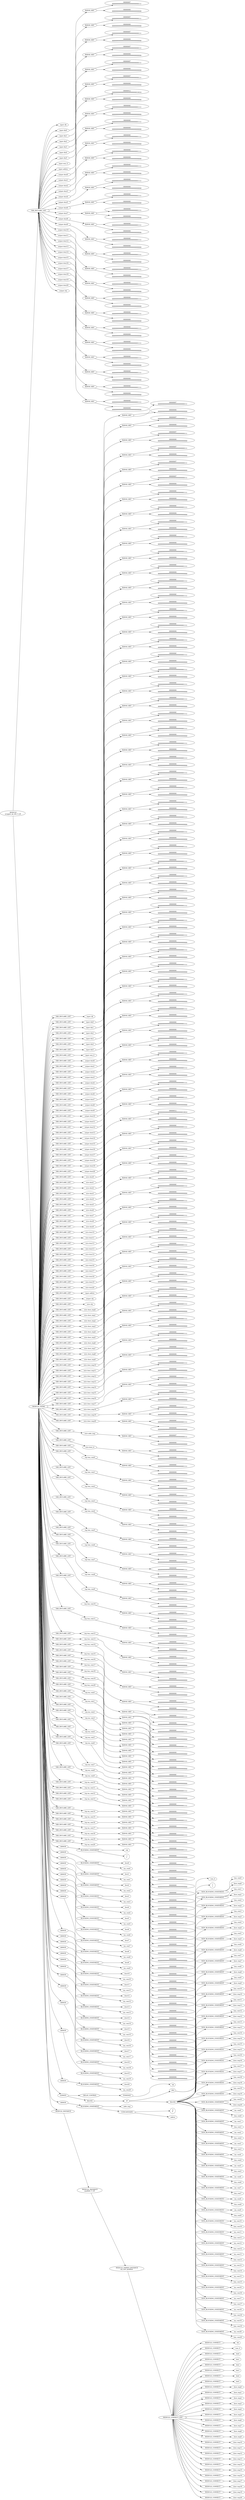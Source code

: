 digraph G {	
rankdir=LR;	
ranksep=.25;
	0 [label=< MODULE<br/>wrapper_qs_intr_5_20>];
	1 [label=< VAR_DECLARE_LIST>];
	0 -> 1;
	2 [label=< input clk>];
	1 -> 2;
	3 [label=< input din0>];
	1 -> 3;
	4 [label=<RANGE_REF>];
	3 -> 4;
	5 [label=< 00000007<br/>00000000000000000000000000000111>];
	4 -> 5;
	6 [label=< 00000000<br/>00000000000000000000000000000000>];
	4 -> 6;
	7 [label=< input din1>];
	1 -> 7;
	8 [label=<RANGE_REF>];
	7 -> 8;
	9 [label=< 00000007<br/>00000000000000000000000000000111>];
	8 -> 9;
	10 [label=< 00000000<br/>00000000000000000000000000000000>];
	8 -> 10;
	11 [label=< input din2>];
	1 -> 11;
	12 [label=<RANGE_REF>];
	11 -> 12;
	13 [label=< 00000007<br/>00000000000000000000000000000111>];
	12 -> 13;
	14 [label=< 00000000<br/>00000000000000000000000000000000>];
	12 -> 14;
	15 [label=< input din3>];
	1 -> 15;
	16 [label=<RANGE_REF>];
	15 -> 16;
	17 [label=< 00000007<br/>00000000000000000000000000000111>];
	16 -> 17;
	18 [label=< 00000000<br/>00000000000000000000000000000000>];
	16 -> 18;
	19 [label=< input din4>];
	1 -> 19;
	20 [label=<RANGE_REF>];
	19 -> 20;
	21 [label=< 00000007<br/>00000000000000000000000000000111>];
	20 -> 21;
	22 [label=< 00000000<br/>00000000000000000000000000000000>];
	20 -> 22;
	23 [label=< input din5>];
	1 -> 23;
	24 [label=<RANGE_REF>];
	23 -> 24;
	25 [label=< 00000007<br/>00000000000000000000000000000111>];
	24 -> 25;
	26 [label=< 00000000<br/>00000000000000000000000000000000>];
	24 -> 26;
	27 [label=< input wen_4>];
	1 -> 27;
	28 [label=< input addrin>];
	1 -> 28;
	29 [label=<RANGE_REF>];
	28 -> 29;
	30 [label=< 00000012<br/>00000000000000000000000000010010>];
	29 -> 30;
	31 [label=< 00000000<br/>00000000000000000000000000000000>];
	29 -> 31;
	32 [label=< output dout0>];
	1 -> 32;
	33 [label=<RANGE_REF>];
	32 -> 33;
	34 [label=< 0000000f<br/>00000000000000000000000000001111>];
	33 -> 34;
	35 [label=< 00000000<br/>00000000000000000000000000000000>];
	33 -> 35;
	36 [label=< output dout1>];
	1 -> 36;
	37 [label=<RANGE_REF>];
	36 -> 37;
	38 [label=< 0000000f<br/>00000000000000000000000000001111>];
	37 -> 38;
	39 [label=< 00000000<br/>00000000000000000000000000000000>];
	37 -> 39;
	40 [label=< output dout2>];
	1 -> 40;
	41 [label=<RANGE_REF>];
	40 -> 41;
	42 [label=< 0000000f<br/>00000000000000000000000000001111>];
	41 -> 42;
	43 [label=< 00000000<br/>00000000000000000000000000000000>];
	41 -> 43;
	44 [label=< output dout3>];
	1 -> 44;
	45 [label=<RANGE_REF>];
	44 -> 45;
	46 [label=< 0000000f<br/>00000000000000000000000000001111>];
	45 -> 46;
	47 [label=< 00000000<br/>00000000000000000000000000000000>];
	45 -> 47;
	48 [label=< output dout4>];
	1 -> 48;
	49 [label=<RANGE_REF>];
	48 -> 49;
	50 [label=< 0000000f<br/>00000000000000000000000000001111>];
	49 -> 50;
	51 [label=< 00000000<br/>00000000000000000000000000000000>];
	49 -> 51;
	52 [label=< output dout5>];
	1 -> 52;
	53 [label=<RANGE_REF>];
	52 -> 53;
	54 [label=< 0000000f<br/>00000000000000000000000000001111>];
	53 -> 54;
	55 [label=< 00000000<br/>00000000000000000000000000000000>];
	53 -> 55;
	56 [label=< output dout6>];
	1 -> 56;
	57 [label=<RANGE_REF>];
	56 -> 57;
	58 [label=< 0000000f<br/>00000000000000000000000000001111>];
	57 -> 58;
	59 [label=< 00000000<br/>00000000000000000000000000000000>];
	57 -> 59;
	60 [label=< output dout7>];
	1 -> 60;
	61 [label=<RANGE_REF>];
	60 -> 61;
	62 [label=< 0000000f<br/>00000000000000000000000000001111>];
	61 -> 62;
	63 [label=< 00000000<br/>00000000000000000000000000000000>];
	61 -> 63;
	64 [label=< output dout8>];
	1 -> 64;
	65 [label=<RANGE_REF>];
	64 -> 65;
	66 [label=< 0000000f<br/>00000000000000000000000000001111>];
	65 -> 66;
	67 [label=< 00000000<br/>00000000000000000000000000000000>];
	65 -> 67;
	68 [label=< output dout9>];
	1 -> 68;
	69 [label=<RANGE_REF>];
	68 -> 69;
	70 [label=< 0000000f<br/>00000000000000000000000000001111>];
	69 -> 70;
	71 [label=< 00000000<br/>00000000000000000000000000000000>];
	69 -> 71;
	72 [label=< output dout10>];
	1 -> 72;
	73 [label=<RANGE_REF>];
	72 -> 73;
	74 [label=< 0000000f<br/>00000000000000000000000000001111>];
	73 -> 74;
	75 [label=< 00000000<br/>00000000000000000000000000000000>];
	73 -> 75;
	76 [label=< output dout11>];
	1 -> 76;
	77 [label=<RANGE_REF>];
	76 -> 77;
	78 [label=< 0000000f<br/>00000000000000000000000000001111>];
	77 -> 78;
	79 [label=< 00000000<br/>00000000000000000000000000000000>];
	77 -> 79;
	80 [label=< output dout12>];
	1 -> 80;
	81 [label=<RANGE_REF>];
	80 -> 81;
	82 [label=< 0000000f<br/>00000000000000000000000000001111>];
	81 -> 82;
	83 [label=< 00000000<br/>00000000000000000000000000000000>];
	81 -> 83;
	84 [label=< output dout13>];
	1 -> 84;
	85 [label=<RANGE_REF>];
	84 -> 85;
	86 [label=< 0000000f<br/>00000000000000000000000000001111>];
	85 -> 86;
	87 [label=< 00000000<br/>00000000000000000000000000000000>];
	85 -> 87;
	88 [label=< output dout14>];
	1 -> 88;
	89 [label=<RANGE_REF>];
	88 -> 89;
	90 [label=< 0000000f<br/>00000000000000000000000000001111>];
	89 -> 90;
	91 [label=< 00000000<br/>00000000000000000000000000000000>];
	89 -> 91;
	92 [label=< output dout15>];
	1 -> 92;
	93 [label=<RANGE_REF>];
	92 -> 93;
	94 [label=< 0000000f<br/>00000000000000000000000000001111>];
	93 -> 94;
	95 [label=< 00000000<br/>00000000000000000000000000000000>];
	93 -> 95;
	96 [label=< output dout16>];
	1 -> 96;
	97 [label=<RANGE_REF>];
	96 -> 97;
	98 [label=< 0000000f<br/>00000000000000000000000000001111>];
	97 -> 98;
	99 [label=< 00000000<br/>00000000000000000000000000000000>];
	97 -> 99;
	100 [label=< output dout17>];
	1 -> 100;
	101 [label=<RANGE_REF>];
	100 -> 101;
	102 [label=< 0000000f<br/>00000000000000000000000000001111>];
	101 -> 102;
	103 [label=< 00000000<br/>00000000000000000000000000000000>];
	101 -> 103;
	104 [label=< output dout18>];
	1 -> 104;
	105 [label=<RANGE_REF>];
	104 -> 105;
	106 [label=< 0000000f<br/>00000000000000000000000000001111>];
	105 -> 106;
	107 [label=< 00000000<br/>00000000000000000000000000000000>];
	105 -> 107;
	108 [label=< output dout19>];
	1 -> 108;
	109 [label=<RANGE_REF>];
	108 -> 109;
	110 [label=< 0000000f<br/>00000000000000000000000000001111>];
	109 -> 110;
	111 [label=< 00000000<br/>00000000000000000000000000000000>];
	109 -> 111;
	112 [label=< output dout20>];
	1 -> 112;
	113 [label=<RANGE_REF>];
	112 -> 113;
	114 [label=< 0000000f<br/>00000000000000000000000000001111>];
	113 -> 114;
	115 [label=< 00000000<br/>00000000000000000000000000000000>];
	113 -> 115;
	116 [label=< output rdy>];
	1 -> 116;
	117 [label=< MODULE_ITEMS>];
	0 -> 117;
	118 [label=< VAR_DECLARE_LIST>];
	117 -> 118;
	119 [label=< input clk>];
	118 -> 119;
	120 [label=< VAR_DECLARE_LIST>];
	117 -> 120;
	121 [label=< input din0>];
	120 -> 121;
	122 [label=<RANGE_REF>];
	121 -> 122;
	123 [label=< 00000007<br/>00000000000000000000000000000111>];
	122 -> 123;
	124 [label=< 00000000<br/>00000000000000000000000000000000>];
	122 -> 124;
	125 [label=< VAR_DECLARE_LIST>];
	117 -> 125;
	126 [label=< input din1>];
	125 -> 126;
	127 [label=<RANGE_REF>];
	126 -> 127;
	128 [label=< 00000007<br/>00000000000000000000000000000111>];
	127 -> 128;
	129 [label=< 00000000<br/>00000000000000000000000000000000>];
	127 -> 129;
	130 [label=< VAR_DECLARE_LIST>];
	117 -> 130;
	131 [label=< input din2>];
	130 -> 131;
	132 [label=<RANGE_REF>];
	131 -> 132;
	133 [label=< 00000007<br/>00000000000000000000000000000111>];
	132 -> 133;
	134 [label=< 00000000<br/>00000000000000000000000000000000>];
	132 -> 134;
	135 [label=< VAR_DECLARE_LIST>];
	117 -> 135;
	136 [label=< input din3>];
	135 -> 136;
	137 [label=<RANGE_REF>];
	136 -> 137;
	138 [label=< 00000007<br/>00000000000000000000000000000111>];
	137 -> 138;
	139 [label=< 00000000<br/>00000000000000000000000000000000>];
	137 -> 139;
	140 [label=< VAR_DECLARE_LIST>];
	117 -> 140;
	141 [label=< input din4>];
	140 -> 141;
	142 [label=<RANGE_REF>];
	141 -> 142;
	143 [label=< 00000007<br/>00000000000000000000000000000111>];
	142 -> 143;
	144 [label=< 00000000<br/>00000000000000000000000000000000>];
	142 -> 144;
	145 [label=< VAR_DECLARE_LIST>];
	117 -> 145;
	146 [label=< input din5>];
	145 -> 146;
	147 [label=<RANGE_REF>];
	146 -> 147;
	148 [label=< 00000007<br/>00000000000000000000000000000111>];
	147 -> 148;
	149 [label=< 00000000<br/>00000000000000000000000000000000>];
	147 -> 149;
	150 [label=< VAR_DECLARE_LIST>];
	117 -> 150;
	151 [label=< input wen_4>];
	150 -> 151;
	152 [label=< VAR_DECLARE_LIST>];
	117 -> 152;
	153 [label=< output dout0>];
	152 -> 153;
	154 [label=<RANGE_REF>];
	153 -> 154;
	155 [label=< 0000000f<br/>00000000000000000000000000001111>];
	154 -> 155;
	156 [label=< 00000000<br/>00000000000000000000000000000000>];
	154 -> 156;
	157 [label=< VAR_DECLARE_LIST>];
	117 -> 157;
	158 [label=< output dout1>];
	157 -> 158;
	159 [label=<RANGE_REF>];
	158 -> 159;
	160 [label=< 0000000f<br/>00000000000000000000000000001111>];
	159 -> 160;
	161 [label=< 00000000<br/>00000000000000000000000000000000>];
	159 -> 161;
	162 [label=< VAR_DECLARE_LIST>];
	117 -> 162;
	163 [label=< output dout2>];
	162 -> 163;
	164 [label=<RANGE_REF>];
	163 -> 164;
	165 [label=< 0000000f<br/>00000000000000000000000000001111>];
	164 -> 165;
	166 [label=< 00000000<br/>00000000000000000000000000000000>];
	164 -> 166;
	167 [label=< VAR_DECLARE_LIST>];
	117 -> 167;
	168 [label=< output dout3>];
	167 -> 168;
	169 [label=<RANGE_REF>];
	168 -> 169;
	170 [label=< 0000000f<br/>00000000000000000000000000001111>];
	169 -> 170;
	171 [label=< 00000000<br/>00000000000000000000000000000000>];
	169 -> 171;
	172 [label=< VAR_DECLARE_LIST>];
	117 -> 172;
	173 [label=< output dout4>];
	172 -> 173;
	174 [label=<RANGE_REF>];
	173 -> 174;
	175 [label=< 0000000f<br/>00000000000000000000000000001111>];
	174 -> 175;
	176 [label=< 00000000<br/>00000000000000000000000000000000>];
	174 -> 176;
	177 [label=< VAR_DECLARE_LIST>];
	117 -> 177;
	178 [label=< output dout5>];
	177 -> 178;
	179 [label=<RANGE_REF>];
	178 -> 179;
	180 [label=< 0000000f<br/>00000000000000000000000000001111>];
	179 -> 180;
	181 [label=< 00000000<br/>00000000000000000000000000000000>];
	179 -> 181;
	182 [label=< VAR_DECLARE_LIST>];
	117 -> 182;
	183 [label=< output dout6>];
	182 -> 183;
	184 [label=<RANGE_REF>];
	183 -> 184;
	185 [label=< 0000000f<br/>00000000000000000000000000001111>];
	184 -> 185;
	186 [label=< 00000000<br/>00000000000000000000000000000000>];
	184 -> 186;
	187 [label=< VAR_DECLARE_LIST>];
	117 -> 187;
	188 [label=< output dout7>];
	187 -> 188;
	189 [label=<RANGE_REF>];
	188 -> 189;
	190 [label=< 0000000f<br/>00000000000000000000000000001111>];
	189 -> 190;
	191 [label=< 00000000<br/>00000000000000000000000000000000>];
	189 -> 191;
	192 [label=< VAR_DECLARE_LIST>];
	117 -> 192;
	193 [label=< output dout8>];
	192 -> 193;
	194 [label=<RANGE_REF>];
	193 -> 194;
	195 [label=< 0000000f<br/>00000000000000000000000000001111>];
	194 -> 195;
	196 [label=< 00000000<br/>00000000000000000000000000000000>];
	194 -> 196;
	197 [label=< VAR_DECLARE_LIST>];
	117 -> 197;
	198 [label=< output dout9>];
	197 -> 198;
	199 [label=<RANGE_REF>];
	198 -> 199;
	200 [label=< 0000000f<br/>00000000000000000000000000001111>];
	199 -> 200;
	201 [label=< 00000000<br/>00000000000000000000000000000000>];
	199 -> 201;
	202 [label=< VAR_DECLARE_LIST>];
	117 -> 202;
	203 [label=< output dout10>];
	202 -> 203;
	204 [label=<RANGE_REF>];
	203 -> 204;
	205 [label=< 0000000f<br/>00000000000000000000000000001111>];
	204 -> 205;
	206 [label=< 00000000<br/>00000000000000000000000000000000>];
	204 -> 206;
	207 [label=< VAR_DECLARE_LIST>];
	117 -> 207;
	208 [label=< output dout11>];
	207 -> 208;
	209 [label=<RANGE_REF>];
	208 -> 209;
	210 [label=< 0000000f<br/>00000000000000000000000000001111>];
	209 -> 210;
	211 [label=< 00000000<br/>00000000000000000000000000000000>];
	209 -> 211;
	212 [label=< VAR_DECLARE_LIST>];
	117 -> 212;
	213 [label=< output dout12>];
	212 -> 213;
	214 [label=<RANGE_REF>];
	213 -> 214;
	215 [label=< 0000000f<br/>00000000000000000000000000001111>];
	214 -> 215;
	216 [label=< 00000000<br/>00000000000000000000000000000000>];
	214 -> 216;
	217 [label=< VAR_DECLARE_LIST>];
	117 -> 217;
	218 [label=< output dout13>];
	217 -> 218;
	219 [label=<RANGE_REF>];
	218 -> 219;
	220 [label=< 0000000f<br/>00000000000000000000000000001111>];
	219 -> 220;
	221 [label=< 00000000<br/>00000000000000000000000000000000>];
	219 -> 221;
	222 [label=< VAR_DECLARE_LIST>];
	117 -> 222;
	223 [label=< output dout14>];
	222 -> 223;
	224 [label=<RANGE_REF>];
	223 -> 224;
	225 [label=< 0000000f<br/>00000000000000000000000000001111>];
	224 -> 225;
	226 [label=< 00000000<br/>00000000000000000000000000000000>];
	224 -> 226;
	227 [label=< VAR_DECLARE_LIST>];
	117 -> 227;
	228 [label=< output dout15>];
	227 -> 228;
	229 [label=<RANGE_REF>];
	228 -> 229;
	230 [label=< 0000000f<br/>00000000000000000000000000001111>];
	229 -> 230;
	231 [label=< 00000000<br/>00000000000000000000000000000000>];
	229 -> 231;
	232 [label=< VAR_DECLARE_LIST>];
	117 -> 232;
	233 [label=< output dout16>];
	232 -> 233;
	234 [label=<RANGE_REF>];
	233 -> 234;
	235 [label=< 0000000f<br/>00000000000000000000000000001111>];
	234 -> 235;
	236 [label=< 00000000<br/>00000000000000000000000000000000>];
	234 -> 236;
	237 [label=< VAR_DECLARE_LIST>];
	117 -> 237;
	238 [label=< output dout17>];
	237 -> 238;
	239 [label=<RANGE_REF>];
	238 -> 239;
	240 [label=< 0000000f<br/>00000000000000000000000000001111>];
	239 -> 240;
	241 [label=< 00000000<br/>00000000000000000000000000000000>];
	239 -> 241;
	242 [label=< VAR_DECLARE_LIST>];
	117 -> 242;
	243 [label=< output dout18>];
	242 -> 243;
	244 [label=<RANGE_REF>];
	243 -> 244;
	245 [label=< 0000000f<br/>00000000000000000000000000001111>];
	244 -> 245;
	246 [label=< 00000000<br/>00000000000000000000000000000000>];
	244 -> 246;
	247 [label=< VAR_DECLARE_LIST>];
	117 -> 247;
	248 [label=< output dout19>];
	247 -> 248;
	249 [label=<RANGE_REF>];
	248 -> 249;
	250 [label=< 0000000f<br/>00000000000000000000000000001111>];
	249 -> 250;
	251 [label=< 00000000<br/>00000000000000000000000000000000>];
	249 -> 251;
	252 [label=< VAR_DECLARE_LIST>];
	117 -> 252;
	253 [label=< output dout20>];
	252 -> 253;
	254 [label=<RANGE_REF>];
	253 -> 254;
	255 [label=< 0000000f<br/>00000000000000000000000000001111>];
	254 -> 255;
	256 [label=< 00000000<br/>00000000000000000000000000000000>];
	254 -> 256;
	257 [label=< VAR_DECLARE_LIST>];
	117 -> 257;
	258 [label=< wire dout0>];
	257 -> 258;
	259 [label=<RANGE_REF>];
	258 -> 259;
	260 [label=< 0000000f<br/>00000000000000000000000000001111>];
	259 -> 260;
	261 [label=< 00000000<br/>00000000000000000000000000000000>];
	259 -> 261;
	262 [label=< VAR_DECLARE_LIST>];
	117 -> 262;
	263 [label=< wire dout1>];
	262 -> 263;
	264 [label=<RANGE_REF>];
	263 -> 264;
	265 [label=< 0000000f<br/>00000000000000000000000000001111>];
	264 -> 265;
	266 [label=< 00000000<br/>00000000000000000000000000000000>];
	264 -> 266;
	267 [label=< VAR_DECLARE_LIST>];
	117 -> 267;
	268 [label=< wire dout2>];
	267 -> 268;
	269 [label=<RANGE_REF>];
	268 -> 269;
	270 [label=< 0000000f<br/>00000000000000000000000000001111>];
	269 -> 270;
	271 [label=< 00000000<br/>00000000000000000000000000000000>];
	269 -> 271;
	272 [label=< VAR_DECLARE_LIST>];
	117 -> 272;
	273 [label=< wire dout3>];
	272 -> 273;
	274 [label=<RANGE_REF>];
	273 -> 274;
	275 [label=< 0000000f<br/>00000000000000000000000000001111>];
	274 -> 275;
	276 [label=< 00000000<br/>00000000000000000000000000000000>];
	274 -> 276;
	277 [label=< VAR_DECLARE_LIST>];
	117 -> 277;
	278 [label=< wire dout4>];
	277 -> 278;
	279 [label=<RANGE_REF>];
	278 -> 279;
	280 [label=< 0000000f<br/>00000000000000000000000000001111>];
	279 -> 280;
	281 [label=< 00000000<br/>00000000000000000000000000000000>];
	279 -> 281;
	282 [label=< VAR_DECLARE_LIST>];
	117 -> 282;
	283 [label=< wire dout5>];
	282 -> 283;
	284 [label=<RANGE_REF>];
	283 -> 284;
	285 [label=< 0000000f<br/>00000000000000000000000000001111>];
	284 -> 285;
	286 [label=< 00000000<br/>00000000000000000000000000000000>];
	284 -> 286;
	287 [label=< VAR_DECLARE_LIST>];
	117 -> 287;
	288 [label=< wire dout6>];
	287 -> 288;
	289 [label=<RANGE_REF>];
	288 -> 289;
	290 [label=< 0000000f<br/>00000000000000000000000000001111>];
	289 -> 290;
	291 [label=< 00000000<br/>00000000000000000000000000000000>];
	289 -> 291;
	292 [label=< VAR_DECLARE_LIST>];
	117 -> 292;
	293 [label=< wire dout7>];
	292 -> 293;
	294 [label=<RANGE_REF>];
	293 -> 294;
	295 [label=< 0000000f<br/>00000000000000000000000000001111>];
	294 -> 295;
	296 [label=< 00000000<br/>00000000000000000000000000000000>];
	294 -> 296;
	297 [label=< VAR_DECLARE_LIST>];
	117 -> 297;
	298 [label=< wire dout8>];
	297 -> 298;
	299 [label=<RANGE_REF>];
	298 -> 299;
	300 [label=< 0000000f<br/>00000000000000000000000000001111>];
	299 -> 300;
	301 [label=< 00000000<br/>00000000000000000000000000000000>];
	299 -> 301;
	302 [label=< VAR_DECLARE_LIST>];
	117 -> 302;
	303 [label=< wire dout9>];
	302 -> 303;
	304 [label=<RANGE_REF>];
	303 -> 304;
	305 [label=< 0000000f<br/>00000000000000000000000000001111>];
	304 -> 305;
	306 [label=< 00000000<br/>00000000000000000000000000000000>];
	304 -> 306;
	307 [label=< VAR_DECLARE_LIST>];
	117 -> 307;
	308 [label=< wire dout10>];
	307 -> 308;
	309 [label=<RANGE_REF>];
	308 -> 309;
	310 [label=< 0000000f<br/>00000000000000000000000000001111>];
	309 -> 310;
	311 [label=< 00000000<br/>00000000000000000000000000000000>];
	309 -> 311;
	312 [label=< VAR_DECLARE_LIST>];
	117 -> 312;
	313 [label=< wire dout11>];
	312 -> 313;
	314 [label=<RANGE_REF>];
	313 -> 314;
	315 [label=< 0000000f<br/>00000000000000000000000000001111>];
	314 -> 315;
	316 [label=< 00000000<br/>00000000000000000000000000000000>];
	314 -> 316;
	317 [label=< VAR_DECLARE_LIST>];
	117 -> 317;
	318 [label=< wire dout12>];
	317 -> 318;
	319 [label=<RANGE_REF>];
	318 -> 319;
	320 [label=< 0000000f<br/>00000000000000000000000000001111>];
	319 -> 320;
	321 [label=< 00000000<br/>00000000000000000000000000000000>];
	319 -> 321;
	322 [label=< VAR_DECLARE_LIST>];
	117 -> 322;
	323 [label=< wire dout13>];
	322 -> 323;
	324 [label=<RANGE_REF>];
	323 -> 324;
	325 [label=< 0000000f<br/>00000000000000000000000000001111>];
	324 -> 325;
	326 [label=< 00000000<br/>00000000000000000000000000000000>];
	324 -> 326;
	327 [label=< VAR_DECLARE_LIST>];
	117 -> 327;
	328 [label=< wire dout14>];
	327 -> 328;
	329 [label=<RANGE_REF>];
	328 -> 329;
	330 [label=< 0000000f<br/>00000000000000000000000000001111>];
	329 -> 330;
	331 [label=< 00000000<br/>00000000000000000000000000000000>];
	329 -> 331;
	332 [label=< VAR_DECLARE_LIST>];
	117 -> 332;
	333 [label=< wire dout15>];
	332 -> 333;
	334 [label=<RANGE_REF>];
	333 -> 334;
	335 [label=< 0000000f<br/>00000000000000000000000000001111>];
	334 -> 335;
	336 [label=< 00000000<br/>00000000000000000000000000000000>];
	334 -> 336;
	337 [label=< VAR_DECLARE_LIST>];
	117 -> 337;
	338 [label=< wire dout16>];
	337 -> 338;
	339 [label=<RANGE_REF>];
	338 -> 339;
	340 [label=< 0000000f<br/>00000000000000000000000000001111>];
	339 -> 340;
	341 [label=< 00000000<br/>00000000000000000000000000000000>];
	339 -> 341;
	342 [label=< VAR_DECLARE_LIST>];
	117 -> 342;
	343 [label=< wire dout17>];
	342 -> 343;
	344 [label=<RANGE_REF>];
	343 -> 344;
	345 [label=< 0000000f<br/>00000000000000000000000000001111>];
	344 -> 345;
	346 [label=< 00000000<br/>00000000000000000000000000000000>];
	344 -> 346;
	347 [label=< VAR_DECLARE_LIST>];
	117 -> 347;
	348 [label=< wire dout18>];
	347 -> 348;
	349 [label=<RANGE_REF>];
	348 -> 349;
	350 [label=< 0000000f<br/>00000000000000000000000000001111>];
	349 -> 350;
	351 [label=< 00000000<br/>00000000000000000000000000000000>];
	349 -> 351;
	352 [label=< VAR_DECLARE_LIST>];
	117 -> 352;
	353 [label=< wire dout19>];
	352 -> 353;
	354 [label=<RANGE_REF>];
	353 -> 354;
	355 [label=< 0000000f<br/>00000000000000000000000000001111>];
	354 -> 355;
	356 [label=< 00000000<br/>00000000000000000000000000000000>];
	354 -> 356;
	357 [label=< VAR_DECLARE_LIST>];
	117 -> 357;
	358 [label=< wire dout20>];
	357 -> 358;
	359 [label=<RANGE_REF>];
	358 -> 359;
	360 [label=< 0000000f<br/>00000000000000000000000000001111>];
	359 -> 360;
	361 [label=< 00000000<br/>00000000000000000000000000000000>];
	359 -> 361;
	362 [label=< VAR_DECLARE_LIST>];
	117 -> 362;
	363 [label=< input addrin>];
	362 -> 363;
	364 [label=<RANGE_REF>];
	363 -> 364;
	365 [label=< 00000012<br/>00000000000000000000000000010010>];
	364 -> 365;
	366 [label=< 00000000<br/>00000000000000000000000000000000>];
	364 -> 366;
	367 [label=< VAR_DECLARE_LIST>];
	117 -> 367;
	368 [label=< output rdy>];
	367 -> 368;
	369 [label=< VAR_DECLARE_LIST>];
	117 -> 369;
	370 [label=< wire rdy>];
	369 -> 370;
	371 [label=< VAR_DECLARE_LIST>];
	117 -> 371;
	372 [label=< wire dout_tmp0>];
	371 -> 372;
	373 [label=<RANGE_REF>];
	372 -> 373;
	374 [label=< 0000000f<br/>00000000000000000000000000001111>];
	373 -> 374;
	375 [label=< 00000000<br/>00000000000000000000000000000000>];
	373 -> 375;
	376 [label=< VAR_DECLARE_LIST>];
	117 -> 376;
	377 [label=< wire dout_tmp1>];
	376 -> 377;
	378 [label=<RANGE_REF>];
	377 -> 378;
	379 [label=< 0000000f<br/>00000000000000000000000000001111>];
	378 -> 379;
	380 [label=< 00000000<br/>00000000000000000000000000000000>];
	378 -> 380;
	381 [label=< VAR_DECLARE_LIST>];
	117 -> 381;
	382 [label=< wire dout_tmp2>];
	381 -> 382;
	383 [label=<RANGE_REF>];
	382 -> 383;
	384 [label=< 0000000f<br/>00000000000000000000000000001111>];
	383 -> 384;
	385 [label=< 00000000<br/>00000000000000000000000000000000>];
	383 -> 385;
	386 [label=< VAR_DECLARE_LIST>];
	117 -> 386;
	387 [label=< wire dout_tmp3>];
	386 -> 387;
	388 [label=<RANGE_REF>];
	387 -> 388;
	389 [label=< 0000000f<br/>00000000000000000000000000001111>];
	388 -> 389;
	390 [label=< 00000000<br/>00000000000000000000000000000000>];
	388 -> 390;
	391 [label=< VAR_DECLARE_LIST>];
	117 -> 391;
	392 [label=< wire dout_tmp4>];
	391 -> 392;
	393 [label=<RANGE_REF>];
	392 -> 393;
	394 [label=< 0000000f<br/>00000000000000000000000000001111>];
	393 -> 394;
	395 [label=< 00000000<br/>00000000000000000000000000000000>];
	393 -> 395;
	396 [label=< VAR_DECLARE_LIST>];
	117 -> 396;
	397 [label=< wire dout_tmp5>];
	396 -> 397;
	398 [label=<RANGE_REF>];
	397 -> 398;
	399 [label=< 0000000f<br/>00000000000000000000000000001111>];
	398 -> 399;
	400 [label=< 00000000<br/>00000000000000000000000000000000>];
	398 -> 400;
	401 [label=< VAR_DECLARE_LIST>];
	117 -> 401;
	402 [label=< wire dout_tmp6>];
	401 -> 402;
	403 [label=<RANGE_REF>];
	402 -> 403;
	404 [label=< 0000000f<br/>00000000000000000000000000001111>];
	403 -> 404;
	405 [label=< 00000000<br/>00000000000000000000000000000000>];
	403 -> 405;
	406 [label=< VAR_DECLARE_LIST>];
	117 -> 406;
	407 [label=< wire dout_tmp7>];
	406 -> 407;
	408 [label=<RANGE_REF>];
	407 -> 408;
	409 [label=< 0000000f<br/>00000000000000000000000000001111>];
	408 -> 409;
	410 [label=< 00000000<br/>00000000000000000000000000000000>];
	408 -> 410;
	411 [label=< VAR_DECLARE_LIST>];
	117 -> 411;
	412 [label=< wire dout_tmp8>];
	411 -> 412;
	413 [label=<RANGE_REF>];
	412 -> 413;
	414 [label=< 0000000f<br/>00000000000000000000000000001111>];
	413 -> 414;
	415 [label=< 00000000<br/>00000000000000000000000000000000>];
	413 -> 415;
	416 [label=< VAR_DECLARE_LIST>];
	117 -> 416;
	417 [label=< wire dout_tmp9>];
	416 -> 417;
	418 [label=<RANGE_REF>];
	417 -> 418;
	419 [label=< 0000000f<br/>00000000000000000000000000001111>];
	418 -> 419;
	420 [label=< 00000000<br/>00000000000000000000000000000000>];
	418 -> 420;
	421 [label=< VAR_DECLARE_LIST>];
	117 -> 421;
	422 [label=< wire dout_tmp10>];
	421 -> 422;
	423 [label=<RANGE_REF>];
	422 -> 423;
	424 [label=< 0000000f<br/>00000000000000000000000000001111>];
	423 -> 424;
	425 [label=< 00000000<br/>00000000000000000000000000000000>];
	423 -> 425;
	426 [label=< VAR_DECLARE_LIST>];
	117 -> 426;
	427 [label=< wire dout_tmp11>];
	426 -> 427;
	428 [label=<RANGE_REF>];
	427 -> 428;
	429 [label=< 0000000f<br/>00000000000000000000000000001111>];
	428 -> 429;
	430 [label=< 00000000<br/>00000000000000000000000000000000>];
	428 -> 430;
	431 [label=< VAR_DECLARE_LIST>];
	117 -> 431;
	432 [label=< wire dout_tmp12>];
	431 -> 432;
	433 [label=<RANGE_REF>];
	432 -> 433;
	434 [label=< 0000000f<br/>00000000000000000000000000001111>];
	433 -> 434;
	435 [label=< 00000000<br/>00000000000000000000000000000000>];
	433 -> 435;
	436 [label=< VAR_DECLARE_LIST>];
	117 -> 436;
	437 [label=< wire dout_tmp13>];
	436 -> 437;
	438 [label=<RANGE_REF>];
	437 -> 438;
	439 [label=< 0000000f<br/>00000000000000000000000000001111>];
	438 -> 439;
	440 [label=< 00000000<br/>00000000000000000000000000000000>];
	438 -> 440;
	441 [label=< VAR_DECLARE_LIST>];
	117 -> 441;
	442 [label=< wire dout_tmp14>];
	441 -> 442;
	443 [label=<RANGE_REF>];
	442 -> 443;
	444 [label=< 0000000f<br/>00000000000000000000000000001111>];
	443 -> 444;
	445 [label=< 00000000<br/>00000000000000000000000000000000>];
	443 -> 445;
	446 [label=< VAR_DECLARE_LIST>];
	117 -> 446;
	447 [label=< wire dout_tmp15>];
	446 -> 447;
	448 [label=<RANGE_REF>];
	447 -> 448;
	449 [label=< 0000000f<br/>00000000000000000000000000001111>];
	448 -> 449;
	450 [label=< 00000000<br/>00000000000000000000000000000000>];
	448 -> 450;
	451 [label=< VAR_DECLARE_LIST>];
	117 -> 451;
	452 [label=< wire dout_tmp16>];
	451 -> 452;
	453 [label=<RANGE_REF>];
	452 -> 453;
	454 [label=< 0000000f<br/>00000000000000000000000000001111>];
	453 -> 454;
	455 [label=< 00000000<br/>00000000000000000000000000000000>];
	453 -> 455;
	456 [label=< VAR_DECLARE_LIST>];
	117 -> 456;
	457 [label=< wire dout_tmp17>];
	456 -> 457;
	458 [label=<RANGE_REF>];
	457 -> 458;
	459 [label=< 0000000f<br/>00000000000000000000000000001111>];
	458 -> 459;
	460 [label=< 00000000<br/>00000000000000000000000000000000>];
	458 -> 460;
	461 [label=< VAR_DECLARE_LIST>];
	117 -> 461;
	462 [label=< wire dout_tmp18>];
	461 -> 462;
	463 [label=<RANGE_REF>];
	462 -> 463;
	464 [label=< 0000000f<br/>00000000000000000000000000001111>];
	463 -> 464;
	465 [label=< 00000000<br/>00000000000000000000000000000000>];
	463 -> 465;
	466 [label=< VAR_DECLARE_LIST>];
	117 -> 466;
	467 [label=< wire dout_tmp19>];
	466 -> 467;
	468 [label=<RANGE_REF>];
	467 -> 468;
	469 [label=< 0000000f<br/>00000000000000000000000000001111>];
	468 -> 469;
	470 [label=< 00000000<br/>00000000000000000000000000000000>];
	468 -> 470;
	471 [label=< VAR_DECLARE_LIST>];
	117 -> 471;
	472 [label=< wire dout_tmp20>];
	471 -> 472;
	473 [label=<RANGE_REF>];
	472 -> 473;
	474 [label=< 0000000f<br/>00000000000000000000000000001111>];
	473 -> 474;
	475 [label=< 00000000<br/>00000000000000000000000000000000>];
	473 -> 475;
	476 [label=< VAR_DECLARE_LIST>];
	117 -> 476;
	477 [label=< wire addr_tmp>];
	476 -> 477;
	478 [label=<RANGE_REF>];
	477 -> 478;
	479 [label=< 00000007<br/>00000000000000000000000000000111>];
	478 -> 479;
	480 [label=< 00000000<br/>00000000000000000000000000000000>];
	478 -> 480;
	481 [label=< VAR_DECLARE_LIST>];
	117 -> 481;
	482 [label=< wire dout_tt>];
	481 -> 482;
	483 [label=<RANGE_REF>];
	482 -> 483;
	484 [label=< 0000000f<br/>00000000000000000000000000001111>];
	483 -> 484;
	485 [label=< 00000000<br/>00000000000000000000000000000000>];
	483 -> 485;
	486 [label=< VAR_DECLARE_LIST>];
	117 -> 486;
	487 [label=< reg tmy_ram0>];
	486 -> 487;
	488 [label=<RANGE_REF>];
	487 -> 488;
	489 [label=< 0000000f<br/>00000000000000000000000000001111>];
	488 -> 489;
	490 [label=< 00000000<br/>00000000000000000000000000000000>];
	488 -> 490;
	491 [label=< VAR_DECLARE_LIST>];
	117 -> 491;
	492 [label=< reg tmy_ram1>];
	491 -> 492;
	493 [label=<RANGE_REF>];
	492 -> 493;
	494 [label=< 0000000f<br/>00000000000000000000000000001111>];
	493 -> 494;
	495 [label=< 00000000<br/>00000000000000000000000000000000>];
	493 -> 495;
	496 [label=< VAR_DECLARE_LIST>];
	117 -> 496;
	497 [label=< reg tmy_ram2>];
	496 -> 497;
	498 [label=<RANGE_REF>];
	497 -> 498;
	499 [label=< 0000000f<br/>00000000000000000000000000001111>];
	498 -> 499;
	500 [label=< 00000000<br/>00000000000000000000000000000000>];
	498 -> 500;
	501 [label=< VAR_DECLARE_LIST>];
	117 -> 501;
	502 [label=< reg tmy_ram3>];
	501 -> 502;
	503 [label=<RANGE_REF>];
	502 -> 503;
	504 [label=< 0000000f<br/>00000000000000000000000000001111>];
	503 -> 504;
	505 [label=< 00000000<br/>00000000000000000000000000000000>];
	503 -> 505;
	506 [label=< VAR_DECLARE_LIST>];
	117 -> 506;
	507 [label=< reg tmy_ram4>];
	506 -> 507;
	508 [label=<RANGE_REF>];
	507 -> 508;
	509 [label=< 0000000f<br/>00000000000000000000000000001111>];
	508 -> 509;
	510 [label=< 00000000<br/>00000000000000000000000000000000>];
	508 -> 510;
	511 [label=< VAR_DECLARE_LIST>];
	117 -> 511;
	512 [label=< reg tmy_ram5>];
	511 -> 512;
	513 [label=<RANGE_REF>];
	512 -> 513;
	514 [label=< 0000000f<br/>00000000000000000000000000001111>];
	513 -> 514;
	515 [label=< 00000000<br/>00000000000000000000000000000000>];
	513 -> 515;
	516 [label=< VAR_DECLARE_LIST>];
	117 -> 516;
	517 [label=< reg tmy_ram6>];
	516 -> 517;
	518 [label=<RANGE_REF>];
	517 -> 518;
	519 [label=< 0000000f<br/>00000000000000000000000000001111>];
	518 -> 519;
	520 [label=< 00000000<br/>00000000000000000000000000000000>];
	518 -> 520;
	521 [label=< VAR_DECLARE_LIST>];
	117 -> 521;
	522 [label=< reg tmy_ram7>];
	521 -> 522;
	523 [label=<RANGE_REF>];
	522 -> 523;
	524 [label=< 0000000f<br/>00000000000000000000000000001111>];
	523 -> 524;
	525 [label=< 00000000<br/>00000000000000000000000000000000>];
	523 -> 525;
	526 [label=< VAR_DECLARE_LIST>];
	117 -> 526;
	527 [label=< reg tmy_ram8>];
	526 -> 527;
	528 [label=<RANGE_REF>];
	527 -> 528;
	529 [label=< 0000000f<br/>00000000000000000000000000001111>];
	528 -> 529;
	530 [label=< 00000000<br/>00000000000000000000000000000000>];
	528 -> 530;
	531 [label=< VAR_DECLARE_LIST>];
	117 -> 531;
	532 [label=< reg tmy_ram9>];
	531 -> 532;
	533 [label=<RANGE_REF>];
	532 -> 533;
	534 [label=< 0000000f<br/>00000000000000000000000000001111>];
	533 -> 534;
	535 [label=< 00000000<br/>00000000000000000000000000000000>];
	533 -> 535;
	536 [label=< VAR_DECLARE_LIST>];
	117 -> 536;
	537 [label=< reg tmy_ram10>];
	536 -> 537;
	538 [label=<RANGE_REF>];
	537 -> 538;
	539 [label=< 0000000f<br/>00000000000000000000000000001111>];
	538 -> 539;
	540 [label=< 00000000<br/>00000000000000000000000000000000>];
	538 -> 540;
	541 [label=< VAR_DECLARE_LIST>];
	117 -> 541;
	542 [label=< reg tmy_ram11>];
	541 -> 542;
	543 [label=<RANGE_REF>];
	542 -> 543;
	544 [label=< 0000000f<br/>00000000000000000000000000001111>];
	543 -> 544;
	545 [label=< 00000000<br/>00000000000000000000000000000000>];
	543 -> 545;
	546 [label=< VAR_DECLARE_LIST>];
	117 -> 546;
	547 [label=< reg tmy_ram12>];
	546 -> 547;
	548 [label=<RANGE_REF>];
	547 -> 548;
	549 [label=< 0000000f<br/>00000000000000000000000000001111>];
	548 -> 549;
	550 [label=< 00000000<br/>00000000000000000000000000000000>];
	548 -> 550;
	551 [label=< VAR_DECLARE_LIST>];
	117 -> 551;
	552 [label=< reg tmy_ram13>];
	551 -> 552;
	553 [label=<RANGE_REF>];
	552 -> 553;
	554 [label=< 0000000f<br/>00000000000000000000000000001111>];
	553 -> 554;
	555 [label=< 00000000<br/>00000000000000000000000000000000>];
	553 -> 555;
	556 [label=< VAR_DECLARE_LIST>];
	117 -> 556;
	557 [label=< reg tmy_ram14>];
	556 -> 557;
	558 [label=<RANGE_REF>];
	557 -> 558;
	559 [label=< 0000000f<br/>00000000000000000000000000001111>];
	558 -> 559;
	560 [label=< 00000000<br/>00000000000000000000000000000000>];
	558 -> 560;
	561 [label=< VAR_DECLARE_LIST>];
	117 -> 561;
	562 [label=< reg tmy_ram15>];
	561 -> 562;
	563 [label=<RANGE_REF>];
	562 -> 563;
	564 [label=< 0000000f<br/>00000000000000000000000000001111>];
	563 -> 564;
	565 [label=< 00000000<br/>00000000000000000000000000000000>];
	563 -> 565;
	566 [label=< VAR_DECLARE_LIST>];
	117 -> 566;
	567 [label=< reg tmy_ram16>];
	566 -> 567;
	568 [label=<RANGE_REF>];
	567 -> 568;
	569 [label=< 0000000f<br/>00000000000000000000000000001111>];
	568 -> 569;
	570 [label=< 00000000<br/>00000000000000000000000000000000>];
	568 -> 570;
	571 [label=< VAR_DECLARE_LIST>];
	117 -> 571;
	572 [label=< reg tmy_ram17>];
	571 -> 572;
	573 [label=<RANGE_REF>];
	572 -> 573;
	574 [label=< 0000000f<br/>00000000000000000000000000001111>];
	573 -> 574;
	575 [label=< 00000000<br/>00000000000000000000000000000000>];
	573 -> 575;
	576 [label=< VAR_DECLARE_LIST>];
	117 -> 576;
	577 [label=< reg tmy_ram18>];
	576 -> 577;
	578 [label=<RANGE_REF>];
	577 -> 578;
	579 [label=< 0000000f<br/>00000000000000000000000000001111>];
	578 -> 579;
	580 [label=< 00000000<br/>00000000000000000000000000000000>];
	578 -> 580;
	581 [label=< VAR_DECLARE_LIST>];
	117 -> 581;
	582 [label=< reg tmy_ram19>];
	581 -> 582;
	583 [label=<RANGE_REF>];
	582 -> 583;
	584 [label=< 0000000f<br/>00000000000000000000000000001111>];
	583 -> 584;
	585 [label=< 00000000<br/>00000000000000000000000000000000>];
	583 -> 585;
	586 [label=< VAR_DECLARE_LIST>];
	117 -> 586;
	587 [label=< reg tmy_ram20>];
	586 -> 587;
	588 [label=<RANGE_REF>];
	587 -> 588;
	589 [label=< 0000000f<br/>00000000000000000000000000001111>];
	588 -> 589;
	590 [label=< 00000000<br/>00000000000000000000000000000000>];
	588 -> 590;
	591 [label=< VAR_DECLARE_LIST>];
	117 -> 591;
	592 [label=< reg my_ram0>];
	591 -> 592;
	593 [label=<RANGE_REF>];
	592 -> 593;
	594 [label=< 0000000f<br/>00000000000000000000000000001111>];
	593 -> 594;
	595 [label=< 00000000<br/>00000000000000000000000000000000>];
	593 -> 595;
	596 [label=< VAR_DECLARE_LIST>];
	117 -> 596;
	597 [label=< reg my_ram1>];
	596 -> 597;
	598 [label=<RANGE_REF>];
	597 -> 598;
	599 [label=< 0000000f<br/>00000000000000000000000000001111>];
	598 -> 599;
	600 [label=< 00000000<br/>00000000000000000000000000000000>];
	598 -> 600;
	601 [label=< VAR_DECLARE_LIST>];
	117 -> 601;
	602 [label=< reg my_ram2>];
	601 -> 602;
	603 [label=<RANGE_REF>];
	602 -> 603;
	604 [label=< 0000000f<br/>00000000000000000000000000001111>];
	603 -> 604;
	605 [label=< 00000000<br/>00000000000000000000000000000000>];
	603 -> 605;
	606 [label=< VAR_DECLARE_LIST>];
	117 -> 606;
	607 [label=< reg my_ram3>];
	606 -> 607;
	608 [label=<RANGE_REF>];
	607 -> 608;
	609 [label=< 0000000f<br/>00000000000000000000000000001111>];
	608 -> 609;
	610 [label=< 00000000<br/>00000000000000000000000000000000>];
	608 -> 610;
	611 [label=< VAR_DECLARE_LIST>];
	117 -> 611;
	612 [label=< reg my_ram4>];
	611 -> 612;
	613 [label=<RANGE_REF>];
	612 -> 613;
	614 [label=< 0000000f<br/>00000000000000000000000000001111>];
	613 -> 614;
	615 [label=< 00000000<br/>00000000000000000000000000000000>];
	613 -> 615;
	616 [label=< VAR_DECLARE_LIST>];
	117 -> 616;
	617 [label=< reg my_ram5>];
	616 -> 617;
	618 [label=<RANGE_REF>];
	617 -> 618;
	619 [label=< 0000000f<br/>00000000000000000000000000001111>];
	618 -> 619;
	620 [label=< 00000000<br/>00000000000000000000000000000000>];
	618 -> 620;
	621 [label=< VAR_DECLARE_LIST>];
	117 -> 621;
	622 [label=< reg my_ram6>];
	621 -> 622;
	623 [label=<RANGE_REF>];
	622 -> 623;
	624 [label=< 0000000f<br/>00000000000000000000000000001111>];
	623 -> 624;
	625 [label=< 00000000<br/>00000000000000000000000000000000>];
	623 -> 625;
	626 [label=< VAR_DECLARE_LIST>];
	117 -> 626;
	627 [label=< reg my_ram7>];
	626 -> 627;
	628 [label=<RANGE_REF>];
	627 -> 628;
	629 [label=< 0000000f<br/>00000000000000000000000000001111>];
	628 -> 629;
	630 [label=< 00000000<br/>00000000000000000000000000000000>];
	628 -> 630;
	631 [label=< VAR_DECLARE_LIST>];
	117 -> 631;
	632 [label=< reg my_ram8>];
	631 -> 632;
	633 [label=<RANGE_REF>];
	632 -> 633;
	634 [label=< 0000000f<br/>00000000000000000000000000001111>];
	633 -> 634;
	635 [label=< 00000000<br/>00000000000000000000000000000000>];
	633 -> 635;
	636 [label=< VAR_DECLARE_LIST>];
	117 -> 636;
	637 [label=< reg my_ram9>];
	636 -> 637;
	638 [label=<RANGE_REF>];
	637 -> 638;
	639 [label=< 0000000f<br/>00000000000000000000000000001111>];
	638 -> 639;
	640 [label=< 00000000<br/>00000000000000000000000000000000>];
	638 -> 640;
	641 [label=< VAR_DECLARE_LIST>];
	117 -> 641;
	642 [label=< reg my_ram10>];
	641 -> 642;
	643 [label=<RANGE_REF>];
	642 -> 643;
	644 [label=< 0000000f<br/>00000000000000000000000000001111>];
	643 -> 644;
	645 [label=< 00000000<br/>00000000000000000000000000000000>];
	643 -> 645;
	646 [label=< VAR_DECLARE_LIST>];
	117 -> 646;
	647 [label=< reg my_ram11>];
	646 -> 647;
	648 [label=<RANGE_REF>];
	647 -> 648;
	649 [label=< 0000000f<br/>00000000000000000000000000001111>];
	648 -> 649;
	650 [label=< 00000000<br/>00000000000000000000000000000000>];
	648 -> 650;
	651 [label=< VAR_DECLARE_LIST>];
	117 -> 651;
	652 [label=< reg my_ram12>];
	651 -> 652;
	653 [label=<RANGE_REF>];
	652 -> 653;
	654 [label=< 0000000f<br/>00000000000000000000000000001111>];
	653 -> 654;
	655 [label=< 00000000<br/>00000000000000000000000000000000>];
	653 -> 655;
	656 [label=< VAR_DECLARE_LIST>];
	117 -> 656;
	657 [label=< reg my_ram13>];
	656 -> 657;
	658 [label=<RANGE_REF>];
	657 -> 658;
	659 [label=< 0000000f<br/>00000000000000000000000000001111>];
	658 -> 659;
	660 [label=< 00000000<br/>00000000000000000000000000000000>];
	658 -> 660;
	661 [label=< VAR_DECLARE_LIST>];
	117 -> 661;
	662 [label=< reg my_ram14>];
	661 -> 662;
	663 [label=<RANGE_REF>];
	662 -> 663;
	664 [label=< 0000000f<br/>00000000000000000000000000001111>];
	663 -> 664;
	665 [label=< 00000000<br/>00000000000000000000000000000000>];
	663 -> 665;
	666 [label=< VAR_DECLARE_LIST>];
	117 -> 666;
	667 [label=< reg my_ram15>];
	666 -> 667;
	668 [label=<RANGE_REF>];
	667 -> 668;
	669 [label=< 0000000f<br/>00000000000000000000000000001111>];
	668 -> 669;
	670 [label=< 00000000<br/>00000000000000000000000000000000>];
	668 -> 670;
	671 [label=< VAR_DECLARE_LIST>];
	117 -> 671;
	672 [label=< reg my_ram16>];
	671 -> 672;
	673 [label=<RANGE_REF>];
	672 -> 673;
	674 [label=< 0000000f<br/>00000000000000000000000000001111>];
	673 -> 674;
	675 [label=< 00000000<br/>00000000000000000000000000000000>];
	673 -> 675;
	676 [label=< VAR_DECLARE_LIST>];
	117 -> 676;
	677 [label=< reg my_ram17>];
	676 -> 677;
	678 [label=<RANGE_REF>];
	677 -> 678;
	679 [label=< 0000000f<br/>00000000000000000000000000001111>];
	678 -> 679;
	680 [label=< 00000000<br/>00000000000000000000000000000000>];
	678 -> 680;
	681 [label=< VAR_DECLARE_LIST>];
	117 -> 681;
	682 [label=< reg my_ram18>];
	681 -> 682;
	683 [label=<RANGE_REF>];
	682 -> 683;
	684 [label=< 0000000f<br/>00000000000000000000000000001111>];
	683 -> 684;
	685 [label=< 00000000<br/>00000000000000000000000000000000>];
	683 -> 685;
	686 [label=< VAR_DECLARE_LIST>];
	117 -> 686;
	687 [label=< reg my_ram19>];
	686 -> 687;
	688 [label=<RANGE_REF>];
	687 -> 688;
	689 [label=< 0000000f<br/>00000000000000000000000000001111>];
	688 -> 689;
	690 [label=< 00000000<br/>00000000000000000000000000000000>];
	688 -> 690;
	691 [label=< VAR_DECLARE_LIST>];
	117 -> 691;
	692 [label=< reg my_ram20>];
	691 -> 692;
	693 [label=<RANGE_REF>];
	692 -> 693;
	694 [label=< 0000000f<br/>00000000000000000000000000001111>];
	693 -> 694;
	695 [label=< 00000000<br/>00000000000000000000000000000000>];
	693 -> 695;
	696 [label=< ASSIGN>];
	117 -> 696;
	697 [label=< BLOCKING_STATEMENT>];
	696 -> 697;
	698 [label=< rdy>];
	697 -> 698;
	699 [label=< 1<br/>1>];
	697 -> 699;
	700 [label=< ASSIGN>];
	117 -> 700;
	701 [label=< BLOCKING_STATEMENT>];
	700 -> 701;
	702 [label=< dout0>];
	701 -> 702;
	703 [label=< my_ram0>];
	701 -> 703;
	704 [label=< ASSIGN>];
	117 -> 704;
	705 [label=< BLOCKING_STATEMENT>];
	704 -> 705;
	706 [label=< dout1>];
	705 -> 706;
	707 [label=< my_ram1>];
	705 -> 707;
	708 [label=< ASSIGN>];
	117 -> 708;
	709 [label=< BLOCKING_STATEMENT>];
	708 -> 709;
	710 [label=< dout2>];
	709 -> 710;
	711 [label=< my_ram2>];
	709 -> 711;
	712 [label=< ASSIGN>];
	117 -> 712;
	713 [label=< BLOCKING_STATEMENT>];
	712 -> 713;
	714 [label=< dout3>];
	713 -> 714;
	715 [label=< my_ram3>];
	713 -> 715;
	716 [label=< ASSIGN>];
	117 -> 716;
	717 [label=< BLOCKING_STATEMENT>];
	716 -> 717;
	718 [label=< dout4>];
	717 -> 718;
	719 [label=< my_ram4>];
	717 -> 719;
	720 [label=< ASSIGN>];
	117 -> 720;
	721 [label=< BLOCKING_STATEMENT>];
	720 -> 721;
	722 [label=< dout5>];
	721 -> 722;
	723 [label=< my_ram5>];
	721 -> 723;
	724 [label=< ASSIGN>];
	117 -> 724;
	725 [label=< BLOCKING_STATEMENT>];
	724 -> 725;
	726 [label=< dout6>];
	725 -> 726;
	727 [label=< my_ram6>];
	725 -> 727;
	728 [label=< ASSIGN>];
	117 -> 728;
	729 [label=< BLOCKING_STATEMENT>];
	728 -> 729;
	730 [label=< dout7>];
	729 -> 730;
	731 [label=< my_ram7>];
	729 -> 731;
	732 [label=< ASSIGN>];
	117 -> 732;
	733 [label=< BLOCKING_STATEMENT>];
	732 -> 733;
	734 [label=< dout8>];
	733 -> 734;
	735 [label=< my_ram8>];
	733 -> 735;
	736 [label=< ASSIGN>];
	117 -> 736;
	737 [label=< BLOCKING_STATEMENT>];
	736 -> 737;
	738 [label=< dout9>];
	737 -> 738;
	739 [label=< my_ram9>];
	737 -> 739;
	740 [label=< ASSIGN>];
	117 -> 740;
	741 [label=< BLOCKING_STATEMENT>];
	740 -> 741;
	742 [label=< dout10>];
	741 -> 742;
	743 [label=< my_ram10>];
	741 -> 743;
	744 [label=< ASSIGN>];
	117 -> 744;
	745 [label=< BLOCKING_STATEMENT>];
	744 -> 745;
	746 [label=< dout11>];
	745 -> 746;
	747 [label=< my_ram11>];
	745 -> 747;
	748 [label=< ASSIGN>];
	117 -> 748;
	749 [label=< BLOCKING_STATEMENT>];
	748 -> 749;
	750 [label=< dout12>];
	749 -> 750;
	751 [label=< my_ram12>];
	749 -> 751;
	752 [label=< ASSIGN>];
	117 -> 752;
	753 [label=< BLOCKING_STATEMENT>];
	752 -> 753;
	754 [label=< dout13>];
	753 -> 754;
	755 [label=< my_ram13>];
	753 -> 755;
	756 [label=< ASSIGN>];
	117 -> 756;
	757 [label=< BLOCKING_STATEMENT>];
	756 -> 757;
	758 [label=< dout14>];
	757 -> 758;
	759 [label=< my_ram14>];
	757 -> 759;
	760 [label=< ASSIGN>];
	117 -> 760;
	761 [label=< BLOCKING_STATEMENT>];
	760 -> 761;
	762 [label=< dout15>];
	761 -> 762;
	763 [label=< my_ram15>];
	761 -> 763;
	764 [label=< ASSIGN>];
	117 -> 764;
	765 [label=< BLOCKING_STATEMENT>];
	764 -> 765;
	766 [label=< dout16>];
	765 -> 766;
	767 [label=< my_ram16>];
	765 -> 767;
	768 [label=< ASSIGN>];
	117 -> 768;
	769 [label=< BLOCKING_STATEMENT>];
	768 -> 769;
	770 [label=< dout17>];
	769 -> 770;
	771 [label=< my_ram17>];
	769 -> 771;
	772 [label=< ASSIGN>];
	117 -> 772;
	773 [label=< BLOCKING_STATEMENT>];
	772 -> 773;
	774 [label=< dout18>];
	773 -> 774;
	775 [label=< my_ram18>];
	773 -> 775;
	776 [label=< ASSIGN>];
	117 -> 776;
	777 [label=< BLOCKING_STATEMENT>];
	776 -> 777;
	778 [label=< dout19>];
	777 -> 778;
	779 [label=< my_ram19>];
	777 -> 779;
	780 [label=< ASSIGN>];
	117 -> 780;
	781 [label=< BLOCKING_STATEMENT>];
	780 -> 781;
	782 [label=< dout20>];
	781 -> 782;
	783 [label=< my_ram20>];
	781 -> 783;
	784 [label=< ALWAYS>];
	117 -> 784;
	785 [label=< DELAY_CONTROL>];
	784 -> 785;
	786 [label=< POSEDGE>];
	785 -> 786;
	787 [label=< clk>];
	786 -> 787;
	788 [label=< BLOCK>];
	784 -> 788;
	789 [label=< IF>];
	788 -> 789;
	790 [label=< lEQ>];
	789 -> 790;
	791 [label=< wen_4>];
	790 -> 791;
	792 [label=< 1<br/>1>];
	790 -> 792;
	793 [label=< BLOCK>];
	789 -> 793;
	794 [label=< NON_BLOCKING_STATEMENT>];
	793 -> 794;
	795 [label=< tmy_ram0>];
	794 -> 795;
	796 [label=< dout_tmp0>];
	794 -> 796;
	797 [label=< NON_BLOCKING_STATEMENT>];
	793 -> 797;
	798 [label=< tmy_ram1>];
	797 -> 798;
	799 [label=< dout_tmp1>];
	797 -> 799;
	800 [label=< NON_BLOCKING_STATEMENT>];
	793 -> 800;
	801 [label=< tmy_ram2>];
	800 -> 801;
	802 [label=< dout_tmp2>];
	800 -> 802;
	803 [label=< NON_BLOCKING_STATEMENT>];
	793 -> 803;
	804 [label=< tmy_ram3>];
	803 -> 804;
	805 [label=< dout_tmp3>];
	803 -> 805;
	806 [label=< NON_BLOCKING_STATEMENT>];
	793 -> 806;
	807 [label=< tmy_ram4>];
	806 -> 807;
	808 [label=< dout_tmp4>];
	806 -> 808;
	809 [label=< NON_BLOCKING_STATEMENT>];
	793 -> 809;
	810 [label=< tmy_ram5>];
	809 -> 810;
	811 [label=< dout_tmp5>];
	809 -> 811;
	812 [label=< NON_BLOCKING_STATEMENT>];
	793 -> 812;
	813 [label=< tmy_ram6>];
	812 -> 813;
	814 [label=< dout_tmp6>];
	812 -> 814;
	815 [label=< NON_BLOCKING_STATEMENT>];
	793 -> 815;
	816 [label=< tmy_ram7>];
	815 -> 816;
	817 [label=< dout_tmp7>];
	815 -> 817;
	818 [label=< NON_BLOCKING_STATEMENT>];
	793 -> 818;
	819 [label=< tmy_ram8>];
	818 -> 819;
	820 [label=< dout_tmp8>];
	818 -> 820;
	821 [label=< NON_BLOCKING_STATEMENT>];
	793 -> 821;
	822 [label=< tmy_ram9>];
	821 -> 822;
	823 [label=< dout_tmp9>];
	821 -> 823;
	824 [label=< NON_BLOCKING_STATEMENT>];
	793 -> 824;
	825 [label=< tmy_ram10>];
	824 -> 825;
	826 [label=< dout_tmp10>];
	824 -> 826;
	827 [label=< NON_BLOCKING_STATEMENT>];
	793 -> 827;
	828 [label=< tmy_ram11>];
	827 -> 828;
	829 [label=< dout_tmp11>];
	827 -> 829;
	830 [label=< NON_BLOCKING_STATEMENT>];
	793 -> 830;
	831 [label=< tmy_ram12>];
	830 -> 831;
	832 [label=< dout_tmp12>];
	830 -> 832;
	833 [label=< NON_BLOCKING_STATEMENT>];
	793 -> 833;
	834 [label=< tmy_ram13>];
	833 -> 834;
	835 [label=< dout_tmp13>];
	833 -> 835;
	836 [label=< NON_BLOCKING_STATEMENT>];
	793 -> 836;
	837 [label=< tmy_ram14>];
	836 -> 837;
	838 [label=< dout_tmp14>];
	836 -> 838;
	839 [label=< NON_BLOCKING_STATEMENT>];
	793 -> 839;
	840 [label=< tmy_ram15>];
	839 -> 840;
	841 [label=< dout_tmp15>];
	839 -> 841;
	842 [label=< NON_BLOCKING_STATEMENT>];
	793 -> 842;
	843 [label=< tmy_ram16>];
	842 -> 843;
	844 [label=< dout_tmp16>];
	842 -> 844;
	845 [label=< NON_BLOCKING_STATEMENT>];
	793 -> 845;
	846 [label=< tmy_ram17>];
	845 -> 846;
	847 [label=< dout_tmp17>];
	845 -> 847;
	848 [label=< NON_BLOCKING_STATEMENT>];
	793 -> 848;
	849 [label=< tmy_ram18>];
	848 -> 849;
	850 [label=< dout_tmp18>];
	848 -> 850;
	851 [label=< NON_BLOCKING_STATEMENT>];
	793 -> 851;
	852 [label=< tmy_ram19>];
	851 -> 852;
	853 [label=< dout_tmp19>];
	851 -> 853;
	854 [label=< NON_BLOCKING_STATEMENT>];
	793 -> 854;
	855 [label=< tmy_ram20>];
	854 -> 855;
	856 [label=< dout_tmp20>];
	854 -> 856;
	857 [label=< NON_BLOCKING_STATEMENT>];
	793 -> 857;
	858 [label=< my_ram0>];
	857 -> 858;
	859 [label=< tmy_ram0>];
	857 -> 859;
	860 [label=< NON_BLOCKING_STATEMENT>];
	793 -> 860;
	861 [label=< my_ram1>];
	860 -> 861;
	862 [label=< tmy_ram1>];
	860 -> 862;
	863 [label=< NON_BLOCKING_STATEMENT>];
	793 -> 863;
	864 [label=< my_ram2>];
	863 -> 864;
	865 [label=< tmy_ram2>];
	863 -> 865;
	866 [label=< NON_BLOCKING_STATEMENT>];
	793 -> 866;
	867 [label=< my_ram3>];
	866 -> 867;
	868 [label=< tmy_ram3>];
	866 -> 868;
	869 [label=< NON_BLOCKING_STATEMENT>];
	793 -> 869;
	870 [label=< my_ram4>];
	869 -> 870;
	871 [label=< tmy_ram4>];
	869 -> 871;
	872 [label=< NON_BLOCKING_STATEMENT>];
	793 -> 872;
	873 [label=< my_ram5>];
	872 -> 873;
	874 [label=< tmy_ram5>];
	872 -> 874;
	875 [label=< NON_BLOCKING_STATEMENT>];
	793 -> 875;
	876 [label=< my_ram6>];
	875 -> 876;
	877 [label=< tmy_ram6>];
	875 -> 877;
	878 [label=< NON_BLOCKING_STATEMENT>];
	793 -> 878;
	879 [label=< my_ram7>];
	878 -> 879;
	880 [label=< tmy_ram7>];
	878 -> 880;
	881 [label=< NON_BLOCKING_STATEMENT>];
	793 -> 881;
	882 [label=< my_ram8>];
	881 -> 882;
	883 [label=< tmy_ram8>];
	881 -> 883;
	884 [label=< NON_BLOCKING_STATEMENT>];
	793 -> 884;
	885 [label=< my_ram9>];
	884 -> 885;
	886 [label=< tmy_ram9>];
	884 -> 886;
	887 [label=< NON_BLOCKING_STATEMENT>];
	793 -> 887;
	888 [label=< my_ram10>];
	887 -> 888;
	889 [label=< tmy_ram10>];
	887 -> 889;
	890 [label=< NON_BLOCKING_STATEMENT>];
	793 -> 890;
	891 [label=< my_ram11>];
	890 -> 891;
	892 [label=< tmy_ram11>];
	890 -> 892;
	893 [label=< NON_BLOCKING_STATEMENT>];
	793 -> 893;
	894 [label=< my_ram12>];
	893 -> 894;
	895 [label=< tmy_ram12>];
	893 -> 895;
	896 [label=< NON_BLOCKING_STATEMENT>];
	793 -> 896;
	897 [label=< my_ram13>];
	896 -> 897;
	898 [label=< tmy_ram13>];
	896 -> 898;
	899 [label=< NON_BLOCKING_STATEMENT>];
	793 -> 899;
	900 [label=< my_ram14>];
	899 -> 900;
	901 [label=< tmy_ram14>];
	899 -> 901;
	902 [label=< NON_BLOCKING_STATEMENT>];
	793 -> 902;
	903 [label=< my_ram15>];
	902 -> 903;
	904 [label=< tmy_ram15>];
	902 -> 904;
	905 [label=< NON_BLOCKING_STATEMENT>];
	793 -> 905;
	906 [label=< my_ram16>];
	905 -> 906;
	907 [label=< tmy_ram16>];
	905 -> 907;
	908 [label=< NON_BLOCKING_STATEMENT>];
	793 -> 908;
	909 [label=< my_ram17>];
	908 -> 909;
	910 [label=< tmy_ram17>];
	908 -> 910;
	911 [label=< NON_BLOCKING_STATEMENT>];
	793 -> 911;
	912 [label=< my_ram18>];
	911 -> 912;
	913 [label=< tmy_ram18>];
	911 -> 913;
	914 [label=< NON_BLOCKING_STATEMENT>];
	793 -> 914;
	915 [label=< my_ram19>];
	914 -> 915;
	916 [label=< tmy_ram19>];
	914 -> 916;
	917 [label=< NON_BLOCKING_STATEMENT>];
	793 -> 917;
	918 [label=< my_ram20>];
	917 -> 918;
	919 [label=< tmy_ram20>];
	917 -> 919;
	920 [label=< ASSIGN>];
	117 -> 920;
	921 [label=< BLOCKING_STATEMENT>];
	920 -> 921;
	922 [label=< addr_tmp>];
	921 -> 922;
	923 [label=< CONCATENATE>];
	921 -> 923;
	924 [label=< 0<br/>0>];
	923 -> 924;
	925 [label=< addrin>];
	923 -> 925;
	926 [label=< MODULE_INSTANCE>];
	117 -> 926;
	927 [label=< MODULE_INSTANCE<br/>quadintr_5_20>];
	926 -> 927;
	928 [label=< MODULE_NAMED_INSTANCE<br/>my_inst_quadintr>];
	927 -> 928;
	929 [label=< MODULE_CONNECT_LIST>];
	928 -> 929;
	930 [label=< MODULE_CONNECT>];
	929 -> 930;
	931 [label=< clk>];
	930 -> 931;
	932 [label=< MODULE_CONNECT>];
	929 -> 932;
	933 [label=< wen_4>];
	932 -> 933;
	934 [label=< MODULE_CONNECT>];
	929 -> 934;
	935 [label=< din0>];
	934 -> 935;
	936 [label=< MODULE_CONNECT>];
	929 -> 936;
	937 [label=< din1>];
	936 -> 937;
	938 [label=< MODULE_CONNECT>];
	929 -> 938;
	939 [label=< din2>];
	938 -> 939;
	940 [label=< MODULE_CONNECT>];
	929 -> 940;
	941 [label=< din3>];
	940 -> 941;
	942 [label=< MODULE_CONNECT>];
	929 -> 942;
	943 [label=< din4>];
	942 -> 943;
	944 [label=< MODULE_CONNECT>];
	929 -> 944;
	945 [label=< din5>];
	944 -> 945;
	946 [label=< MODULE_CONNECT>];
	929 -> 946;
	947 [label=< dout_tmp0>];
	946 -> 947;
	948 [label=< MODULE_CONNECT>];
	929 -> 948;
	949 [label=< dout_tmp1>];
	948 -> 949;
	950 [label=< MODULE_CONNECT>];
	929 -> 950;
	951 [label=< dout_tmp2>];
	950 -> 951;
	952 [label=< MODULE_CONNECT>];
	929 -> 952;
	953 [label=< dout_tmp3>];
	952 -> 953;
	954 [label=< MODULE_CONNECT>];
	929 -> 954;
	955 [label=< dout_tmp4>];
	954 -> 955;
	956 [label=< MODULE_CONNECT>];
	929 -> 956;
	957 [label=< dout_tmp5>];
	956 -> 957;
	958 [label=< MODULE_CONNECT>];
	929 -> 958;
	959 [label=< dout_tmp6>];
	958 -> 959;
	960 [label=< MODULE_CONNECT>];
	929 -> 960;
	961 [label=< dout_tmp7>];
	960 -> 961;
	962 [label=< MODULE_CONNECT>];
	929 -> 962;
	963 [label=< dout_tmp8>];
	962 -> 963;
	964 [label=< MODULE_CONNECT>];
	929 -> 964;
	965 [label=< dout_tmp9>];
	964 -> 965;
	966 [label=< MODULE_CONNECT>];
	929 -> 966;
	967 [label=< dout_tmp10>];
	966 -> 967;
	968 [label=< MODULE_CONNECT>];
	929 -> 968;
	969 [label=< dout_tmp11>];
	968 -> 969;
	970 [label=< MODULE_CONNECT>];
	929 -> 970;
	971 [label=< dout_tmp12>];
	970 -> 971;
	972 [label=< MODULE_CONNECT>];
	929 -> 972;
	973 [label=< dout_tmp13>];
	972 -> 973;
	974 [label=< MODULE_CONNECT>];
	929 -> 974;
	975 [label=< dout_tmp14>];
	974 -> 975;
	976 [label=< MODULE_CONNECT>];
	929 -> 976;
	977 [label=< dout_tmp15>];
	976 -> 977;
	978 [label=< MODULE_CONNECT>];
	929 -> 978;
	979 [label=< dout_tmp16>];
	978 -> 979;
	980 [label=< MODULE_CONNECT>];
	929 -> 980;
	981 [label=< dout_tmp17>];
	980 -> 981;
	982 [label=< MODULE_CONNECT>];
	929 -> 982;
	983 [label=< dout_tmp18>];
	982 -> 983;
	984 [label=< MODULE_CONNECT>];
	929 -> 984;
	985 [label=< dout_tmp19>];
	984 -> 985;
	986 [label=< MODULE_CONNECT>];
	929 -> 986;
	987 [label=< dout_tmp20>];
	986 -> 987;
}
